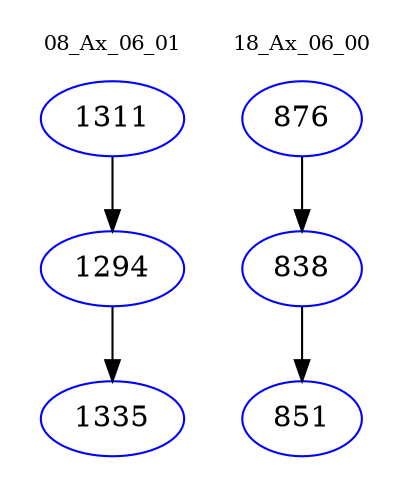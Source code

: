 digraph{
subgraph cluster_0 {
color = white
label = "08_Ax_06_01";
fontsize=10;
T0_1311 [label="1311", color="blue"]
T0_1311 -> T0_1294 [color="black"]
T0_1294 [label="1294", color="blue"]
T0_1294 -> T0_1335 [color="black"]
T0_1335 [label="1335", color="blue"]
}
subgraph cluster_1 {
color = white
label = "18_Ax_06_00";
fontsize=10;
T1_876 [label="876", color="blue"]
T1_876 -> T1_838 [color="black"]
T1_838 [label="838", color="blue"]
T1_838 -> T1_851 [color="black"]
T1_851 [label="851", color="blue"]
}
}
